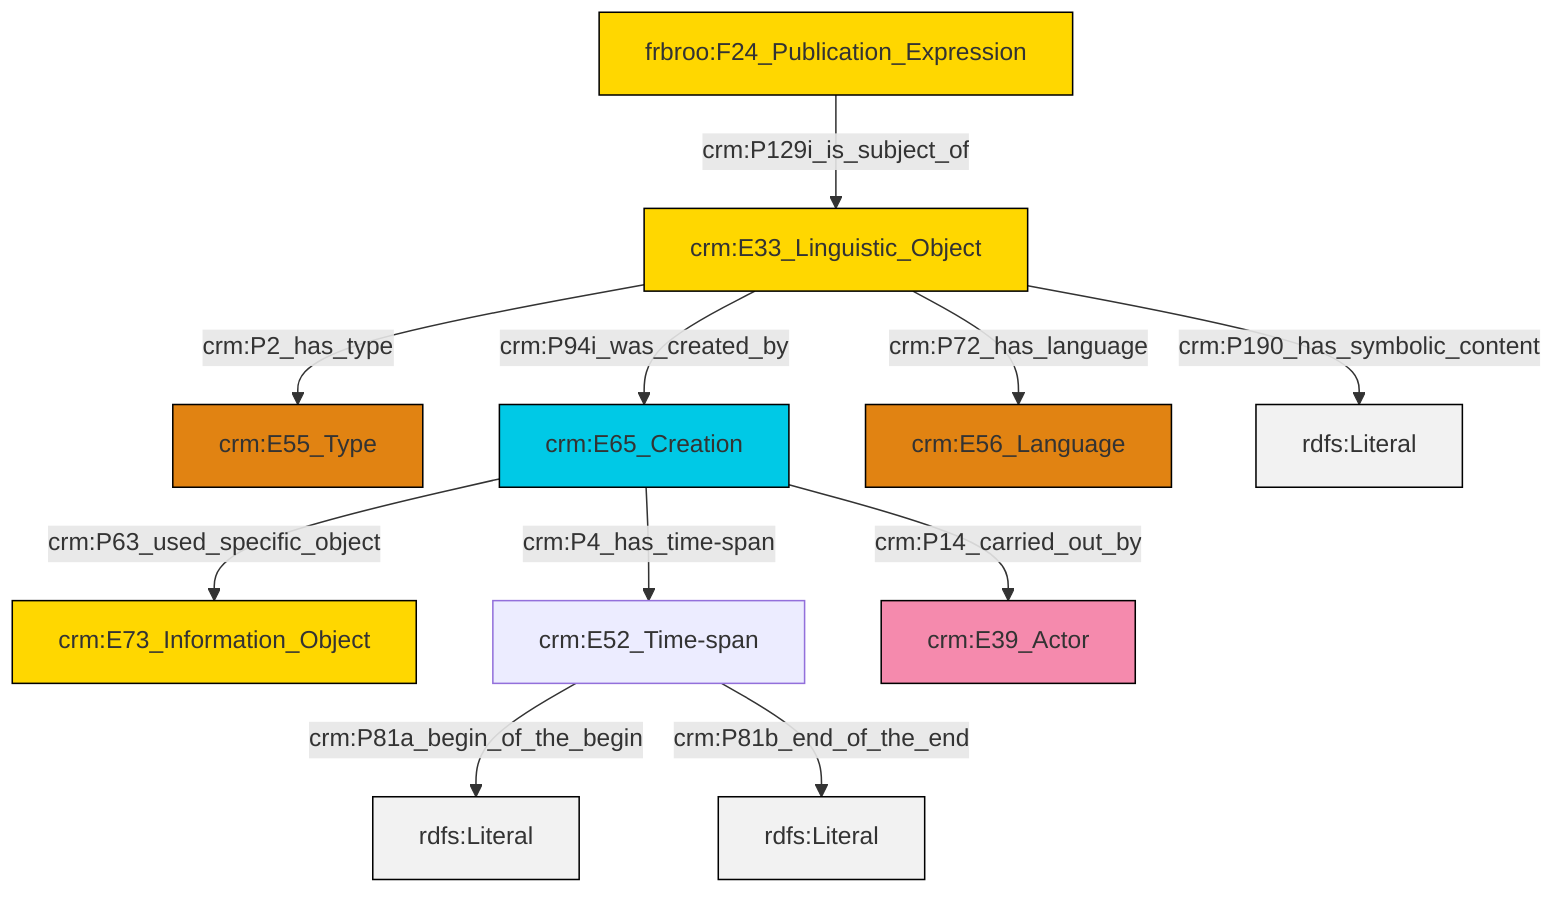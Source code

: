 graph TD
classDef Literal fill:#f2f2f2,stroke:#000000;
classDef CRM_Entity fill:#FFFFFF,stroke:#000000;
classDef Temporal_Entity fill:#00C9E6, stroke:#000000;
classDef Type fill:#E18312, stroke:#000000;
classDef Time-Span fill:#2C9C91, stroke:#000000;
classDef Appellation fill:#FFEB7F, stroke:#000000;
classDef Place fill:#008836, stroke:#000000;
classDef Persistent_Item fill:#B266B2, stroke:#000000;
classDef Conceptual_Object fill:#FFD700, stroke:#000000;
classDef Physical_Thing fill:#D2B48C, stroke:#000000;
classDef Actor fill:#f58aad, stroke:#000000;
classDef PC_Classes fill:#4ce600, stroke:#000000;
classDef Multi fill:#cccccc,stroke:#000000;

0["crm:E33_Linguistic_Object"]:::Conceptual_Object -->|crm:P2_has_type| 1["crm:E55_Type"]:::Type
2["crm:E65_Creation"]:::Temporal_Entity -->|crm:P63_used_specific_object| 4["crm:E73_Information_Object"]:::Conceptual_Object
0["crm:E33_Linguistic_Object"]:::Conceptual_Object -->|crm:P72_has_language| 5["crm:E56_Language"]:::Type
2["crm:E65_Creation"]:::Temporal_Entity -->|crm:P4_has_time-span| 6["crm:E52_Time-span"]:::Default
0["crm:E33_Linguistic_Object"]:::Conceptual_Object -->|crm:P190_has_symbolic_content| 8[rdfs:Literal]:::Literal
0["crm:E33_Linguistic_Object"]:::Conceptual_Object -->|crm:P94i_was_created_by| 2["crm:E65_Creation"]:::Temporal_Entity
9["frbroo:F24_Publication_Expression"]:::Conceptual_Object -->|crm:P129i_is_subject_of| 0["crm:E33_Linguistic_Object"]:::Conceptual_Object
2["crm:E65_Creation"]:::Temporal_Entity -->|crm:P14_carried_out_by| 11["crm:E39_Actor"]:::Actor
6["crm:E52_Time-span"]:::Default -->|crm:P81a_begin_of_the_begin| 14[rdfs:Literal]:::Literal
6["crm:E52_Time-span"]:::Default -->|crm:P81b_end_of_the_end| 18[rdfs:Literal]:::Literal